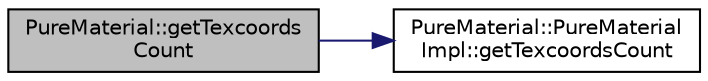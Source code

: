 digraph "PureMaterial::getTexcoordsCount"
{
 // LATEX_PDF_SIZE
  edge [fontname="Helvetica",fontsize="10",labelfontname="Helvetica",labelfontsize="10"];
  node [fontname="Helvetica",fontsize="10",shape=record];
  rankdir="LR";
  Node1 [label="PureMaterial::getTexcoords\lCount",height=0.2,width=0.4,color="black", fillcolor="grey75", style="filled", fontcolor="black",tooltip="Gets the number of texture coordinates on the specified level."];
  Node1 -> Node2 [color="midnightblue",fontsize="10",style="solid",fontname="Helvetica"];
  Node2 [label="PureMaterial::PureMaterial\lImpl::getTexcoordsCount",height=0.2,width=0.4,color="black", fillcolor="white", style="filled",URL="$class_pure_material_1_1_pure_material_impl.html#ad40d8bfdede9042db146fbf855b26867",tooltip=" "];
}
